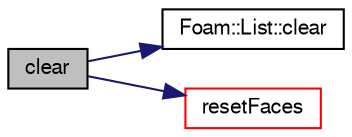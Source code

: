digraph "clear"
{
  bgcolor="transparent";
  edge [fontname="FreeSans",fontsize="10",labelfontname="FreeSans",labelfontsize="10"];
  node [fontname="FreeSans",fontsize="10",shape=record];
  rankdir="LR";
  Node82 [label="clear",height=0.2,width=0.4,color="black", fillcolor="grey75", style="filled", fontcolor="black"];
  Node82 -> Node83 [color="midnightblue",fontsize="10",style="solid",fontname="FreeSans"];
  Node83 [label="Foam::List::clear",height=0.2,width=0.4,color="black",URL="$a25694.html#ac8bb3912a3ce86b15842e79d0b421204",tooltip="Clear the list, i.e. set size to zero. "];
  Node82 -> Node84 [color="midnightblue",fontsize="10",style="solid",fontname="FreeSans"];
  Node84 [label="resetFaces",height=0.2,width=0.4,color="red",URL="$a29578.html#ab6b2f2c32db1610eaab84b8ba453d956",tooltip="Reset primitive data (points, faces and zones) "];
}
